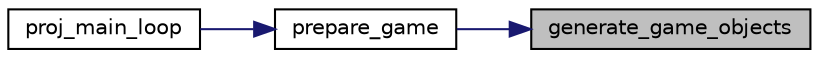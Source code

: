 digraph "generate_game_objects"
{
 // LATEX_PDF_SIZE
  edge [fontname="Helvetica",fontsize="10",labelfontname="Helvetica",labelfontsize="10"];
  node [fontname="Helvetica",fontsize="10",shape=record];
  rankdir="RL";
  Node1 [label="generate_game_objects",height=0.2,width=0.4,color="black", fillcolor="grey75", style="filled", fontcolor="black",tooltip="Generates all game objects to be used by the game."];
  Node1 -> Node2 [dir="back",color="midnightblue",fontsize="10",style="solid",fontname="Helvetica"];
  Node2 [label="prepare_game",height=0.2,width=0.4,color="black", fillcolor="white", style="filled",URL="$group__game.html#ga54f6009c04f24fed4f917e0e34893212",tooltip="Prepares the game."];
  Node2 -> Node3 [dir="back",color="midnightblue",fontsize="10",style="solid",fontname="Helvetica"];
  Node3 [label="proj_main_loop",height=0.2,width=0.4,color="black", fillcolor="white", style="filled",URL="$proj_8c.html#a2a16f651eccbd248e1ad3b3b924b143b",tooltip=" "];
}
